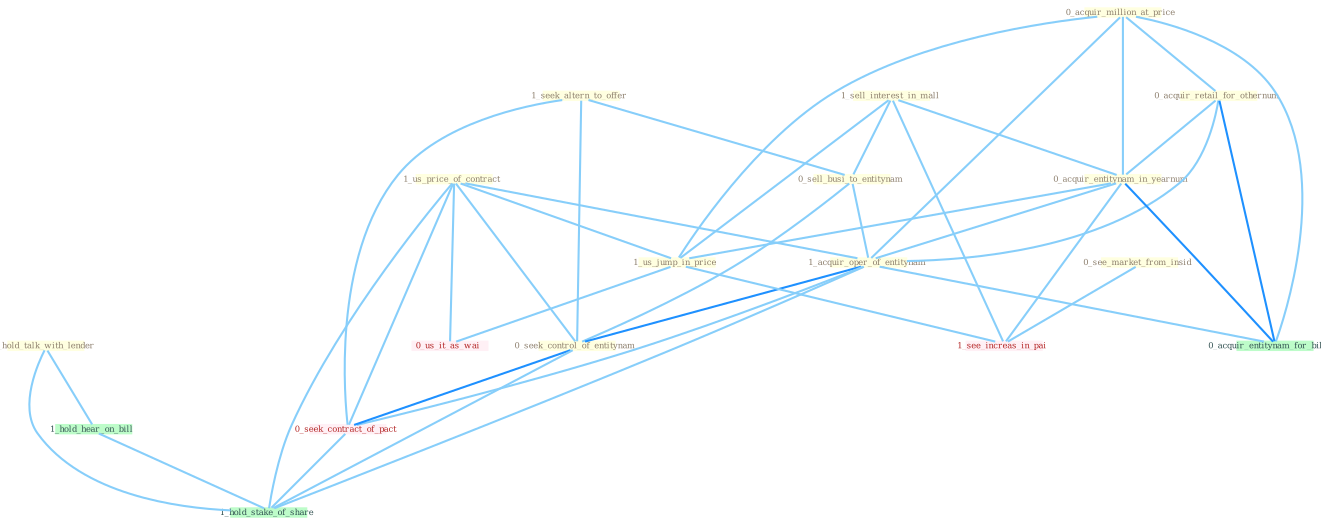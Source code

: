 Graph G{ 
    node
    [shape=polygon,style=filled,width=.5,height=.06,color="#BDFCC9",fixedsize=true,fontsize=4,
    fontcolor="#2f4f4f"];
    {node
    [color="#ffffe0", fontcolor="#8b7d6b"] "1_seek_altern_to_offer " "1_hold_talk_with_lender " "0_acquir_million_at_price " "1_sell_interest_in_mall " "1_us_price_of_contract " "0_sell_busi_to_entitynam " "0_see_market_from_insid " "0_acquir_retail_for_othernum " "0_acquir_entitynam_in_yearnum " "1_acquir_oper_of_entitynam " "0_seek_control_of_entitynam " "1_us_jump_in_price "}
{node [color="#fff0f5", fontcolor="#b22222"] "0_seek_contract_of_pact " "0_us_it_as_wai " "1_see_increas_in_pai "}
edge [color="#B0E2FF"];

	"1_seek_altern_to_offer " -- "0_sell_busi_to_entitynam " [w="1", color="#87cefa" ];
	"1_seek_altern_to_offer " -- "0_seek_control_of_entitynam " [w="1", color="#87cefa" ];
	"1_seek_altern_to_offer " -- "0_seek_contract_of_pact " [w="1", color="#87cefa" ];
	"1_hold_talk_with_lender " -- "1_hold_hear_on_bill " [w="1", color="#87cefa" ];
	"1_hold_talk_with_lender " -- "1_hold_stake_of_share " [w="1", color="#87cefa" ];
	"0_acquir_million_at_price " -- "0_acquir_retail_for_othernum " [w="1", color="#87cefa" ];
	"0_acquir_million_at_price " -- "0_acquir_entitynam_in_yearnum " [w="1", color="#87cefa" ];
	"0_acquir_million_at_price " -- "1_acquir_oper_of_entitynam " [w="1", color="#87cefa" ];
	"0_acquir_million_at_price " -- "1_us_jump_in_price " [w="1", color="#87cefa" ];
	"0_acquir_million_at_price " -- "0_acquir_entitynam_for_billion " [w="1", color="#87cefa" ];
	"1_sell_interest_in_mall " -- "0_sell_busi_to_entitynam " [w="1", color="#87cefa" ];
	"1_sell_interest_in_mall " -- "0_acquir_entitynam_in_yearnum " [w="1", color="#87cefa" ];
	"1_sell_interest_in_mall " -- "1_us_jump_in_price " [w="1", color="#87cefa" ];
	"1_sell_interest_in_mall " -- "1_see_increas_in_pai " [w="1", color="#87cefa" ];
	"1_us_price_of_contract " -- "1_acquir_oper_of_entitynam " [w="1", color="#87cefa" ];
	"1_us_price_of_contract " -- "0_seek_control_of_entitynam " [w="1", color="#87cefa" ];
	"1_us_price_of_contract " -- "1_us_jump_in_price " [w="1", color="#87cefa" ];
	"1_us_price_of_contract " -- "0_seek_contract_of_pact " [w="1", color="#87cefa" ];
	"1_us_price_of_contract " -- "0_us_it_as_wai " [w="1", color="#87cefa" ];
	"1_us_price_of_contract " -- "1_hold_stake_of_share " [w="1", color="#87cefa" ];
	"0_sell_busi_to_entitynam " -- "1_acquir_oper_of_entitynam " [w="1", color="#87cefa" ];
	"0_sell_busi_to_entitynam " -- "0_seek_control_of_entitynam " [w="1", color="#87cefa" ];
	"0_see_market_from_insid " -- "1_see_increas_in_pai " [w="1", color="#87cefa" ];
	"0_acquir_retail_for_othernum " -- "0_acquir_entitynam_in_yearnum " [w="1", color="#87cefa" ];
	"0_acquir_retail_for_othernum " -- "1_acquir_oper_of_entitynam " [w="1", color="#87cefa" ];
	"0_acquir_retail_for_othernum " -- "0_acquir_entitynam_for_billion " [w="2", color="#1e90ff" , len=0.8];
	"0_acquir_entitynam_in_yearnum " -- "1_acquir_oper_of_entitynam " [w="1", color="#87cefa" ];
	"0_acquir_entitynam_in_yearnum " -- "1_us_jump_in_price " [w="1", color="#87cefa" ];
	"0_acquir_entitynam_in_yearnum " -- "0_acquir_entitynam_for_billion " [w="2", color="#1e90ff" , len=0.8];
	"0_acquir_entitynam_in_yearnum " -- "1_see_increas_in_pai " [w="1", color="#87cefa" ];
	"1_acquir_oper_of_entitynam " -- "0_seek_control_of_entitynam " [w="2", color="#1e90ff" , len=0.8];
	"1_acquir_oper_of_entitynam " -- "0_seek_contract_of_pact " [w="1", color="#87cefa" ];
	"1_acquir_oper_of_entitynam " -- "0_acquir_entitynam_for_billion " [w="1", color="#87cefa" ];
	"1_acquir_oper_of_entitynam " -- "1_hold_stake_of_share " [w="1", color="#87cefa" ];
	"0_seek_control_of_entitynam " -- "0_seek_contract_of_pact " [w="2", color="#1e90ff" , len=0.8];
	"0_seek_control_of_entitynam " -- "1_hold_stake_of_share " [w="1", color="#87cefa" ];
	"1_us_jump_in_price " -- "0_us_it_as_wai " [w="1", color="#87cefa" ];
	"1_us_jump_in_price " -- "1_see_increas_in_pai " [w="1", color="#87cefa" ];
	"0_seek_contract_of_pact " -- "1_hold_stake_of_share " [w="1", color="#87cefa" ];
	"1_hold_hear_on_bill " -- "1_hold_stake_of_share " [w="1", color="#87cefa" ];
}